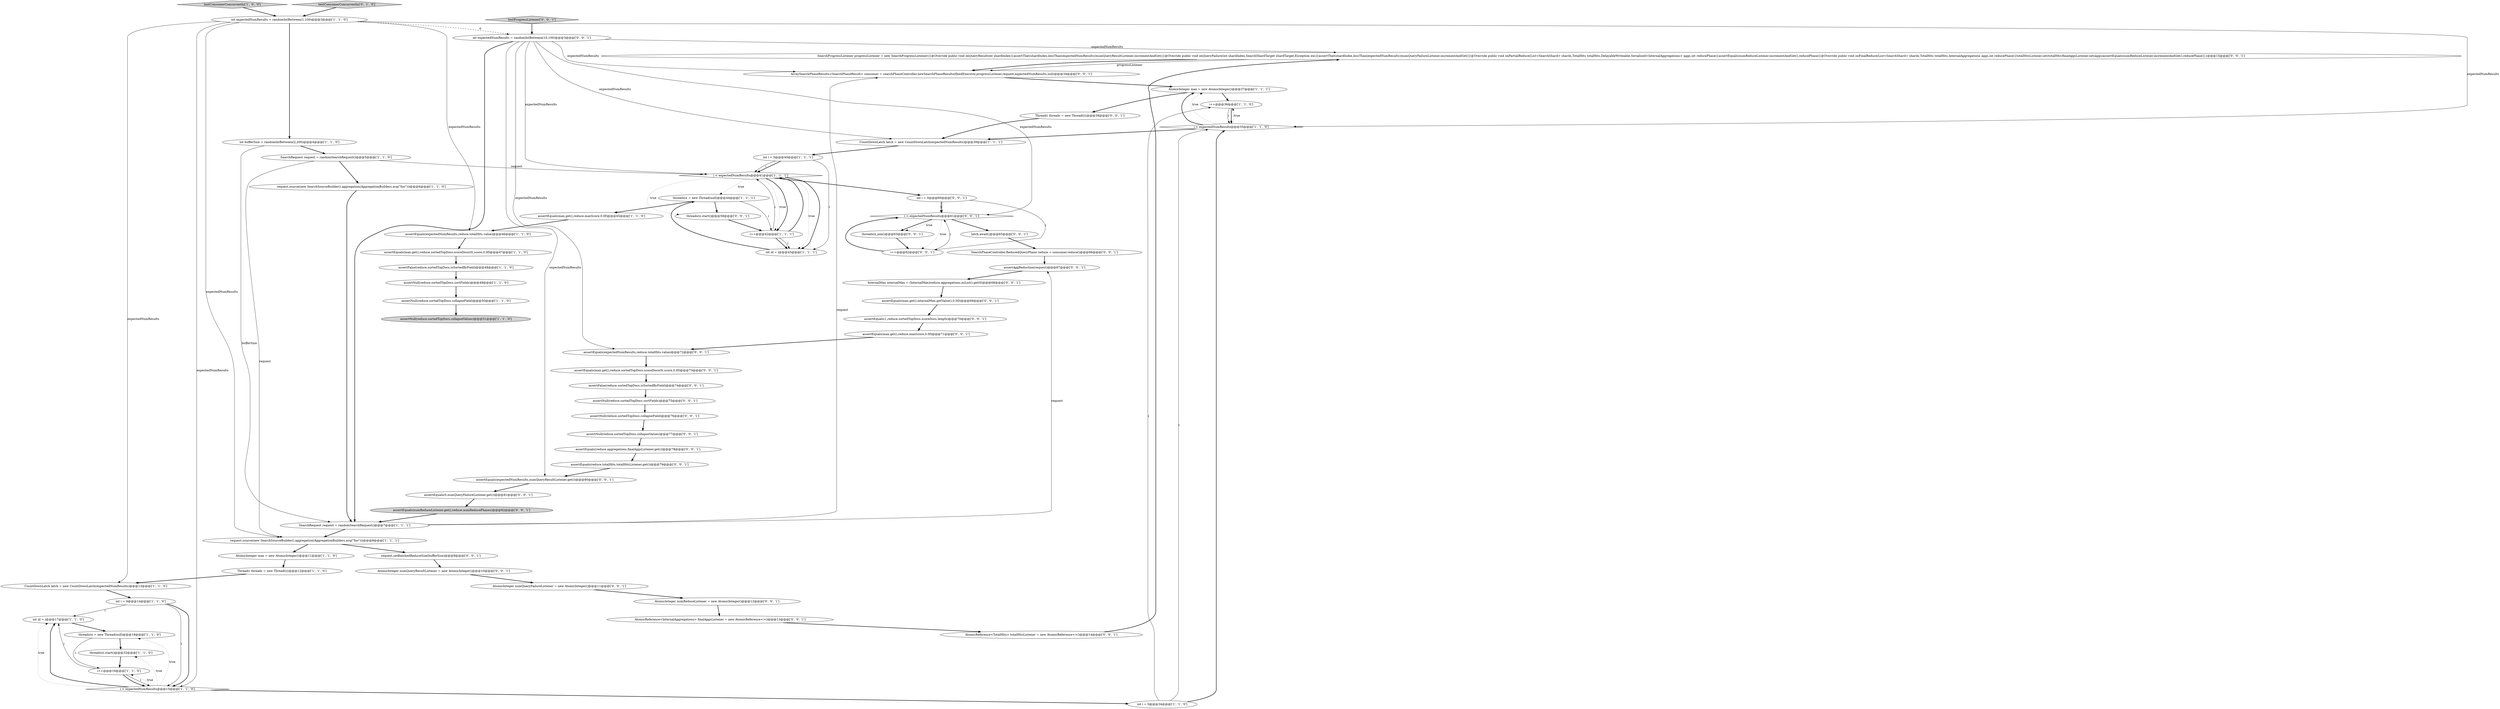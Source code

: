 digraph {
37 [style = filled, label = "SearchProgressListener progressListener = new SearchProgressListener(){@Override public void onQueryResult(int shardIndex){assertThat(shardIndex,lessThan(expectedNumResults))numQueryResultListener.incrementAndGet()}@Override public void onQueryFailure(int shardIndex,SearchShardTarget shardTarget,Exception exc){assertThat(shardIndex,lessThan(expectedNumResults))numQueryFailureListener.incrementAndGet()}@Override public void onPartialReduce(List<SearchShard> shards,TotalHits totalHits,DelayableWriteable.Serialized<InternalAggregations> aggs,int reducePhase){assertEquals(numReduceListener.incrementAndGet(),reducePhase)}@Override public void onFinalReduce(List<SearchShard> shards,TotalHits totalHits,InternalAggregations aggs,int reducePhase){totalHitsListener.set(totalHits)finalAggsListener.set(aggs)assertEquals(numReduceListener.incrementAndGet(),reducePhase)}}@@@15@@@['0', '0', '1']", fillcolor = white, shape = ellipse image = "AAA0AAABBB3BBB"];
38 [style = filled, label = "int expectedNumResults = randomIntBetween(10,100)@@@3@@@['0', '0', '1']", fillcolor = white, shape = ellipse image = "AAA0AAABBB3BBB"];
29 [style = filled, label = "request.source(new SearchSourceBuilder().aggregation(AggregationBuilders.avg(\"foo\")))@@@6@@@['1', '1', '0']", fillcolor = white, shape = ellipse image = "AAA0AAABBB1BBB"];
20 [style = filled, label = "assertNull(reduce.sortedTopDocs.collapseValues)@@@51@@@['1', '1', '0']", fillcolor = lightgray, shape = ellipse image = "AAA0AAABBB1BBB"];
43 [style = filled, label = "assertEquals(0,numQueryFailureListener.get())@@@81@@@['0', '0', '1']", fillcolor = white, shape = ellipse image = "AAA0AAABBB3BBB"];
47 [style = filled, label = "assertNull(reduce.sortedTopDocs.sortFields)@@@75@@@['0', '0', '1']", fillcolor = white, shape = ellipse image = "AAA0AAABBB3BBB"];
39 [style = filled, label = "assertEquals(max.get(),internalMax.getValue(),0.0D)@@@69@@@['0', '0', '1']", fillcolor = white, shape = ellipse image = "AAA0AAABBB3BBB"];
66 [style = filled, label = "latch.await()@@@65@@@['0', '0', '1']", fillcolor = white, shape = ellipse image = "AAA0AAABBB3BBB"];
64 [style = filled, label = "assertAggReduction(request)@@@67@@@['0', '0', '1']", fillcolor = white, shape = ellipse image = "AAA0AAABBB3BBB"];
14 [style = filled, label = "threads(i( = new Thread(null)@@@44@@@['1', '1', '1']", fillcolor = white, shape = ellipse image = "AAA0AAABBB1BBB"];
7 [style = filled, label = "SearchRequest request = randomSearchRequest()@@@5@@@['1', '1', '0']", fillcolor = white, shape = ellipse image = "AAA0AAABBB1BBB"];
9 [style = filled, label = "assertNull(reduce.sortedTopDocs.sortFields)@@@49@@@['1', '1', '0']", fillcolor = white, shape = ellipse image = "AAA0AAABBB1BBB"];
36 [style = filled, label = "assertEquals(max.get(),reduce.maxScore,0.0f)@@@71@@@['0', '0', '1']", fillcolor = white, shape = ellipse image = "AAA0AAABBB3BBB"];
56 [style = filled, label = "testProgressListener['0', '0', '1']", fillcolor = lightgray, shape = diamond image = "AAA0AAABBB3BBB"];
12 [style = filled, label = "int bufferSize = randomIntBetween(2,200)@@@4@@@['1', '1', '0']", fillcolor = white, shape = ellipse image = "AAA0AAABBB1BBB"];
6 [style = filled, label = "i < expectedNumResults@@@41@@@['1', '1', '1']", fillcolor = white, shape = diamond image = "AAA0AAABBB1BBB"];
22 [style = filled, label = "assertNull(reduce.sortedTopDocs.collapseField)@@@50@@@['1', '1', '0']", fillcolor = white, shape = ellipse image = "AAA0AAABBB1BBB"];
49 [style = filled, label = "assertEquals(expectedNumResults,reduce.totalHits.value)@@@72@@@['0', '0', '1']", fillcolor = white, shape = ellipse image = "AAA0AAABBB3BBB"];
11 [style = filled, label = "int expectedNumResults = randomIntBetween(1,100)@@@3@@@['1', '1', '0']", fillcolor = white, shape = ellipse image = "AAA0AAABBB1BBB"];
26 [style = filled, label = "assertFalse(reduce.sortedTopDocs.isSortedByField)@@@48@@@['1', '1', '0']", fillcolor = white, shape = ellipse image = "AAA0AAABBB1BBB"];
17 [style = filled, label = "int i = 0@@@40@@@['1', '1', '1']", fillcolor = white, shape = ellipse image = "AAA0AAABBB1BBB"];
15 [style = filled, label = "int id = i@@@17@@@['1', '1', '0']", fillcolor = white, shape = ellipse image = "AAA0AAABBB1BBB"];
18 [style = filled, label = "assertEquals(max.get(),reduce.maxScore,0.0f)@@@45@@@['1', '1', '0']", fillcolor = white, shape = ellipse image = "AAA0AAABBB1BBB"];
4 [style = filled, label = "threads(i(.start()@@@32@@@['1', '1', '0']", fillcolor = white, shape = ellipse image = "AAA0AAABBB1BBB"];
13 [style = filled, label = "testConsumerConcurrently['1', '0', '0']", fillcolor = lightgray, shape = diamond image = "AAA0AAABBB1BBB"];
5 [style = filled, label = "CountDownLatch latch = new CountDownLatch(expectedNumResults)@@@13@@@['1', '1', '0']", fillcolor = white, shape = ellipse image = "AAA0AAABBB1BBB"];
31 [style = filled, label = "i++@@@36@@@['1', '1', '0']", fillcolor = white, shape = ellipse image = "AAA0AAABBB1BBB"];
32 [style = filled, label = "i < expectedNumResults@@@15@@@['1', '1', '0']", fillcolor = white, shape = diamond image = "AAA0AAABBB1BBB"];
40 [style = filled, label = "threads(i(.start()@@@58@@@['0', '0', '1']", fillcolor = white, shape = ellipse image = "AAA0AAABBB3BBB"];
67 [style = filled, label = "assertNull(reduce.sortedTopDocs.collapseValues)@@@77@@@['0', '0', '1']", fillcolor = white, shape = ellipse image = "AAA0AAABBB3BBB"];
2 [style = filled, label = "Thread(( threads = new Thread((((@@@12@@@['1', '1', '0']", fillcolor = white, shape = ellipse image = "AAA0AAABBB1BBB"];
41 [style = filled, label = "assertEquals(max.get(),reduce.sortedTopDocs.scoreDocs(0(.score,0.0f)@@@73@@@['0', '0', '1']", fillcolor = white, shape = ellipse image = "AAA0AAABBB3BBB"];
55 [style = filled, label = "ArraySearchPhaseResults<SearchPhaseResult> consumer = searchPhaseController.newSearchPhaseResults(fixedExecutor,progressListener,request,expectedNumResults,null)@@@34@@@['0', '0', '1']", fillcolor = white, shape = ellipse image = "AAA0AAABBB3BBB"];
33 [style = filled, label = "testConsumerConcurrently['0', '1', '0']", fillcolor = lightgray, shape = diamond image = "AAA0AAABBB2BBB"];
48 [style = filled, label = "AtomicInteger numReduceListener = new AtomicInteger()@@@12@@@['0', '0', '1']", fillcolor = white, shape = ellipse image = "AAA0AAABBB3BBB"];
30 [style = filled, label = "AtomicInteger max = new AtomicInteger()@@@11@@@['1', '1', '0']", fillcolor = white, shape = ellipse image = "AAA0AAABBB1BBB"];
35 [style = filled, label = "InternalMax internalMax = (InternalMax)reduce.aggregations.asList().get(0)@@@68@@@['0', '0', '1']", fillcolor = white, shape = ellipse image = "AAA0AAABBB3BBB"];
57 [style = filled, label = "AtomicInteger numQueryResultListener = new AtomicInteger()@@@10@@@['0', '0', '1']", fillcolor = white, shape = ellipse image = "AAA0AAABBB3BBB"];
34 [style = filled, label = "assertEquals(1,reduce.sortedTopDocs.scoreDocs.length)@@@70@@@['0', '0', '1']", fillcolor = white, shape = ellipse image = "AAA0AAABBB3BBB"];
60 [style = filled, label = "Thread(( threads = new Thread((((@@@38@@@['0', '0', '1']", fillcolor = white, shape = ellipse image = "AAA0AAABBB3BBB"];
63 [style = filled, label = "i < expectedNumResults@@@61@@@['0', '0', '1']", fillcolor = white, shape = diamond image = "AAA0AAABBB3BBB"];
59 [style = filled, label = "threads(i(.join()@@@63@@@['0', '0', '1']", fillcolor = white, shape = ellipse image = "AAA0AAABBB3BBB"];
46 [style = filled, label = "i++@@@62@@@['0', '0', '1']", fillcolor = white, shape = ellipse image = "AAA0AAABBB3BBB"];
44 [style = filled, label = "SearchPhaseController.ReducedQueryPhase reduce = consumer.reduce()@@@66@@@['0', '0', '1']", fillcolor = white, shape = ellipse image = "AAA0AAABBB3BBB"];
62 [style = filled, label = "AtomicInteger numQueryFailureListener = new AtomicInteger()@@@11@@@['0', '0', '1']", fillcolor = white, shape = ellipse image = "AAA0AAABBB3BBB"];
19 [style = filled, label = "i++@@@42@@@['1', '1', '1']", fillcolor = white, shape = ellipse image = "AAA0AAABBB1BBB"];
1 [style = filled, label = "int i = 0@@@14@@@['1', '1', '0']", fillcolor = white, shape = ellipse image = "AAA0AAABBB1BBB"];
42 [style = filled, label = "assertEquals(expectedNumResults,numQueryResultListener.get())@@@80@@@['0', '0', '1']", fillcolor = white, shape = ellipse image = "AAA0AAABBB3BBB"];
50 [style = filled, label = "assertEquals(numReduceListener.get(),reduce.numReducePhases)@@@82@@@['0', '0', '1']", fillcolor = lightgray, shape = ellipse image = "AAA0AAABBB3BBB"];
16 [style = filled, label = "i++@@@16@@@['1', '1', '0']", fillcolor = white, shape = ellipse image = "AAA0AAABBB1BBB"];
3 [style = filled, label = "threads(i( = new Thread(null)@@@18@@@['1', '1', '0']", fillcolor = white, shape = ellipse image = "AAA0AAABBB1BBB"];
21 [style = filled, label = "CountDownLatch latch = new CountDownLatch(expectedNumResults)@@@39@@@['1', '1', '1']", fillcolor = white, shape = ellipse image = "AAA0AAABBB1BBB"];
51 [style = filled, label = "AtomicReference<TotalHits> totalHitsListener = new AtomicReference<>()@@@14@@@['0', '0', '1']", fillcolor = white, shape = ellipse image = "AAA0AAABBB3BBB"];
52 [style = filled, label = "assertEquals(reduce.totalHits,totalHitsListener.get())@@@79@@@['0', '0', '1']", fillcolor = white, shape = ellipse image = "AAA0AAABBB3BBB"];
27 [style = filled, label = "assertEquals(max.get(),reduce.sortedTopDocs.scoreDocs(0(.score,0.0f)@@@47@@@['1', '1', '0']", fillcolor = white, shape = ellipse image = "AAA0AAABBB1BBB"];
0 [style = filled, label = "SearchRequest request = randomSearchRequest()@@@7@@@['1', '1', '1']", fillcolor = white, shape = ellipse image = "AAA0AAABBB1BBB"];
45 [style = filled, label = "assertEquals(reduce.aggregations,finalAggsListener.get())@@@78@@@['0', '0', '1']", fillcolor = white, shape = ellipse image = "AAA0AAABBB3BBB"];
53 [style = filled, label = "request.setBatchedReduceSize(bufferSize)@@@9@@@['0', '0', '1']", fillcolor = white, shape = ellipse image = "AAA0AAABBB3BBB"];
28 [style = filled, label = "assertEquals(expectedNumResults,reduce.totalHits.value)@@@46@@@['1', '1', '0']", fillcolor = white, shape = ellipse image = "AAA0AAABBB1BBB"];
23 [style = filled, label = "i < expectedNumResults@@@35@@@['1', '1', '0']", fillcolor = white, shape = diamond image = "AAA0AAABBB1BBB"];
8 [style = filled, label = "int i = 0@@@34@@@['1', '1', '0']", fillcolor = white, shape = ellipse image = "AAA0AAABBB1BBB"];
24 [style = filled, label = "int id = i@@@43@@@['1', '1', '1']", fillcolor = white, shape = ellipse image = "AAA0AAABBB1BBB"];
25 [style = filled, label = "AtomicInteger max = new AtomicInteger()@@@37@@@['1', '1', '1']", fillcolor = white, shape = ellipse image = "AAA0AAABBB1BBB"];
10 [style = filled, label = "request.source(new SearchSourceBuilder().aggregation(AggregationBuilders.avg(\"foo\")))@@@8@@@['1', '1', '1']", fillcolor = white, shape = ellipse image = "AAA0AAABBB1BBB"];
58 [style = filled, label = "AtomicReference<InternalAggregations> finalAggsListener = new AtomicReference<>()@@@13@@@['0', '0', '1']", fillcolor = white, shape = ellipse image = "AAA0AAABBB3BBB"];
65 [style = filled, label = "assertNull(reduce.sortedTopDocs.collapseField)@@@76@@@['0', '0', '1']", fillcolor = white, shape = ellipse image = "AAA0AAABBB3BBB"];
61 [style = filled, label = "assertFalse(reduce.sortedTopDocs.isSortedByField)@@@74@@@['0', '0', '1']", fillcolor = white, shape = ellipse image = "AAA0AAABBB3BBB"];
54 [style = filled, label = "int i = 0@@@60@@@['0', '0', '1']", fillcolor = white, shape = ellipse image = "AAA0AAABBB3BBB"];
3->16 [style = solid, label="i"];
65->67 [style = bold, label=""];
57->62 [style = bold, label=""];
54->63 [style = bold, label=""];
31->23 [style = solid, label="i"];
7->6 [style = solid, label="request"];
38->55 [style = solid, label="expectedNumResults"];
16->32 [style = solid, label="i"];
29->0 [style = bold, label=""];
10->53 [style = bold, label=""];
26->9 [style = bold, label=""];
54->63 [style = solid, label="i"];
37->55 [style = solid, label="progressListener"];
16->15 [style = solid, label="i"];
19->6 [style = solid, label="i"];
37->55 [style = bold, label=""];
3->4 [style = bold, label=""];
1->32 [style = solid, label="i"];
6->19 [style = dotted, label="true"];
12->7 [style = bold, label=""];
54->46 [style = solid, label="i"];
25->31 [style = bold, label=""];
19->24 [style = bold, label=""];
33->11 [style = bold, label=""];
63->66 [style = bold, label=""];
19->24 [style = solid, label="i"];
7->10 [style = solid, label="request"];
38->37 [style = solid, label="expectedNumResults"];
32->3 [style = dotted, label="true"];
38->6 [style = solid, label="expectedNumResults"];
8->23 [style = solid, label="i"];
11->32 [style = solid, label="expectedNumResults"];
4->16 [style = bold, label=""];
32->15 [style = dotted, label="true"];
7->29 [style = bold, label=""];
46->63 [style = solid, label="i"];
23->25 [style = bold, label=""];
56->38 [style = bold, label=""];
8->23 [style = bold, label=""];
60->21 [style = bold, label=""];
39->34 [style = bold, label=""];
6->54 [style = bold, label=""];
11->12 [style = bold, label=""];
16->32 [style = bold, label=""];
19->6 [style = bold, label=""];
13->11 [style = bold, label=""];
18->28 [style = bold, label=""];
38->49 [style = solid, label="expectedNumResults"];
41->61 [style = bold, label=""];
64->35 [style = bold, label=""];
5->1 [style = bold, label=""];
46->63 [style = bold, label=""];
52->42 [style = bold, label=""];
0->55 [style = solid, label="request"];
6->14 [style = dotted, label="true"];
55->25 [style = bold, label=""];
22->20 [style = bold, label=""];
58->51 [style = bold, label=""];
36->49 [style = bold, label=""];
34->36 [style = bold, label=""];
38->0 [style = bold, label=""];
63->46 [style = dotted, label="true"];
49->41 [style = bold, label=""];
1->32 [style = bold, label=""];
62->48 [style = bold, label=""];
14->18 [style = bold, label=""];
11->5 [style = solid, label="expectedNumResults"];
45->52 [style = bold, label=""];
67->45 [style = bold, label=""];
59->46 [style = bold, label=""];
27->26 [style = bold, label=""];
9->22 [style = bold, label=""];
6->40 [style = dotted, label="true"];
6->24 [style = dotted, label="true"];
48->58 [style = bold, label=""];
11->23 [style = solid, label="expectedNumResults"];
32->4 [style = dotted, label="true"];
63->59 [style = bold, label=""];
17->6 [style = bold, label=""];
63->59 [style = dotted, label="true"];
35->39 [style = bold, label=""];
40->19 [style = bold, label=""];
6->24 [style = bold, label=""];
12->0 [style = solid, label="bufferSize"];
11->28 [style = solid, label="expectedNumResults"];
15->3 [style = bold, label=""];
1->15 [style = solid, label="i"];
32->8 [style = bold, label=""];
51->37 [style = bold, label=""];
38->21 [style = solid, label="expectedNumResults"];
50->0 [style = bold, label=""];
38->63 [style = solid, label="expectedNumResults"];
17->24 [style = solid, label="i"];
10->30 [style = bold, label=""];
23->25 [style = dotted, label="true"];
2->5 [style = bold, label=""];
31->23 [style = bold, label=""];
42->43 [style = bold, label=""];
43->50 [style = bold, label=""];
53->57 [style = bold, label=""];
17->6 [style = solid, label="i"];
6->19 [style = bold, label=""];
24->14 [style = bold, label=""];
11->38 [style = dashed, label="0"];
0->10 [style = bold, label=""];
8->31 [style = solid, label="i"];
23->21 [style = bold, label=""];
61->47 [style = bold, label=""];
14->19 [style = solid, label="i"];
0->64 [style = solid, label="request"];
32->15 [style = bold, label=""];
47->65 [style = bold, label=""];
28->27 [style = bold, label=""];
30->2 [style = bold, label=""];
38->42 [style = solid, label="expectedNumResults"];
32->16 [style = dotted, label="true"];
23->31 [style = dotted, label="true"];
21->17 [style = bold, label=""];
25->60 [style = bold, label=""];
14->40 [style = bold, label=""];
44->64 [style = bold, label=""];
66->44 [style = bold, label=""];
11->10 [style = solid, label="expectedNumResults"];
}
